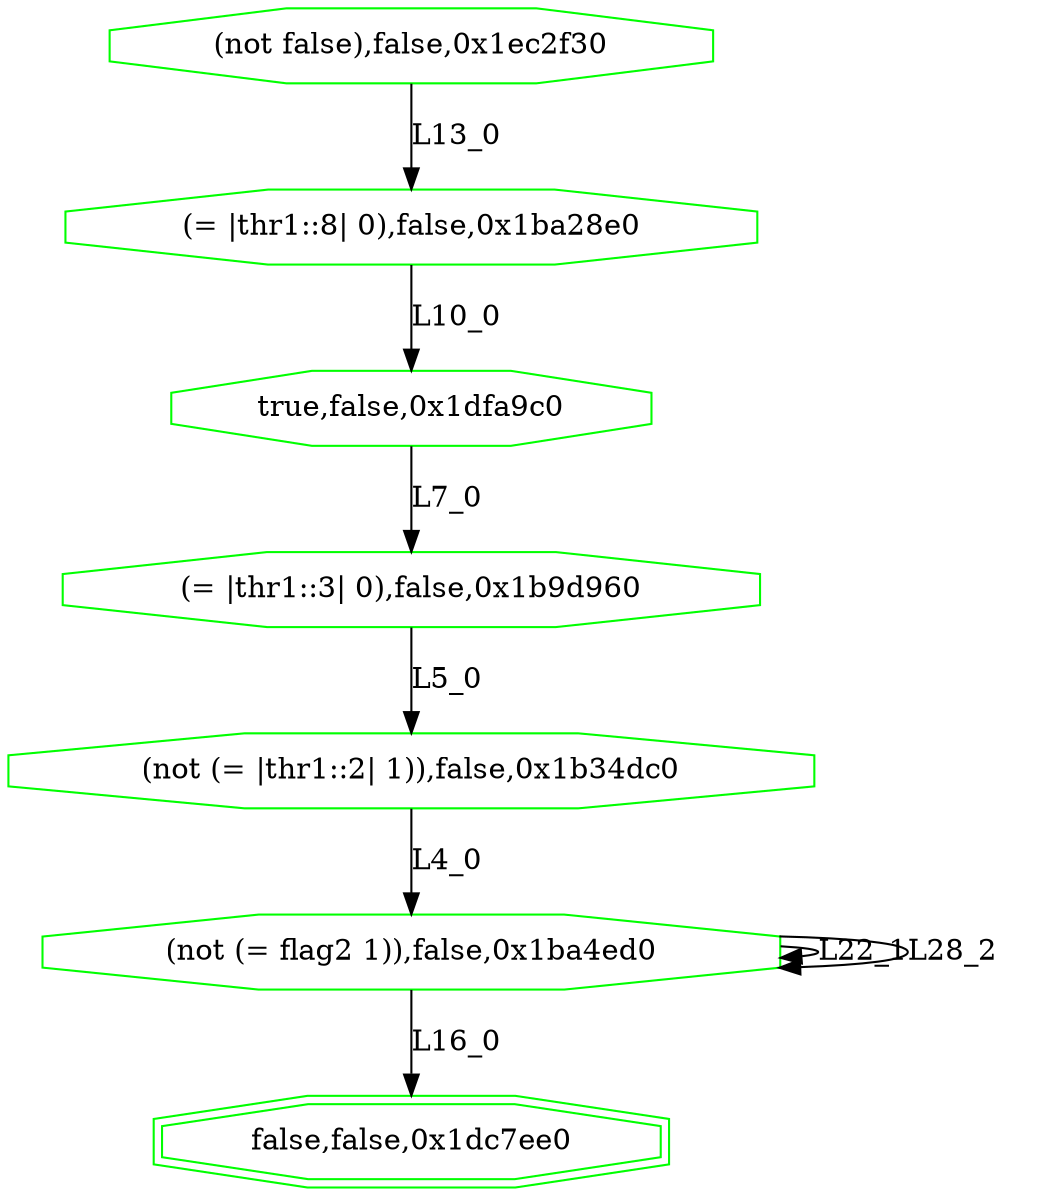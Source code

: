 digraph G {
0[label="(not false),false,0x1ec2f30", color=green,shape=octagon];
1[label="(= |thr1::8| 0),false,0x1ba28e0", color=green,shape=octagon];
2[label="true,false,0x1dfa9c0", color=green,shape=octagon];
3[label="(= |thr1::3| 0),false,0x1b9d960", color=green,shape=octagon];
4[label="(not (= |thr1::2| 1)),false,0x1b34dc0", color=green,shape=octagon];
5[label="(not (= flag2 1)),false,0x1ba4ed0", color=green,shape=octagon];
6[label="false,false,0x1dc7ee0", color=green,shape=doubleoctagon];
0->1 [label="L13_0"];
1->2 [label="L10_0"];
2->3 [label="L7_0"];
3->4 [label="L5_0"];
4->5 [label="L4_0"];
5->6 [label="L16_0"];
5->5 [label="L22_1"];
5->5 [label="L28_2"];
}
